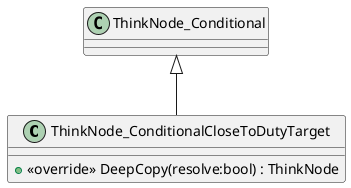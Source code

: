 @startuml
class ThinkNode_ConditionalCloseToDutyTarget {
    + <<override>> DeepCopy(resolve:bool) : ThinkNode
}
ThinkNode_Conditional <|-- ThinkNode_ConditionalCloseToDutyTarget
@enduml
